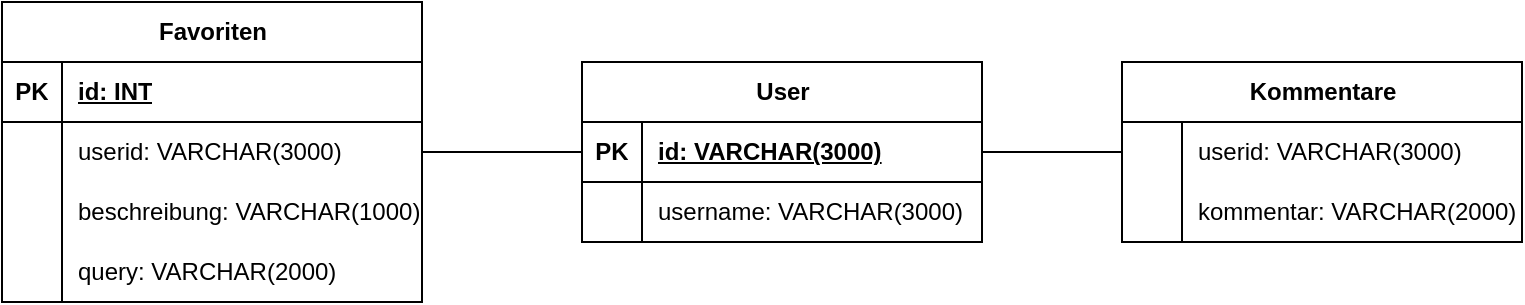 <mxfile version="21.0.6" type="github"><diagram name="Page-1" id="gmg9mkm3z9LVn6wTx0kN"><mxGraphModel dx="1064" dy="705" grid="1" gridSize="10" guides="1" tooltips="1" connect="1" arrows="1" fold="1" page="1" pageScale="1" pageWidth="850" pageHeight="1100" math="0" shadow="0"><root><mxCell id="0"/><mxCell id="1" parent="0"/><mxCell id="Ckl7I8_6Hx6lWiYjn9eP-1" value="Favoriten" style="shape=table;startSize=30;container=1;collapsible=1;childLayout=tableLayout;fixedRows=1;rowLines=0;fontStyle=1;align=center;resizeLast=1;html=1;" vertex="1" parent="1"><mxGeometry x="80" y="190" width="210" height="150" as="geometry"/></mxCell><mxCell id="Ckl7I8_6Hx6lWiYjn9eP-2" value="" style="shape=tableRow;horizontal=0;startSize=0;swimlaneHead=0;swimlaneBody=0;fillColor=none;collapsible=0;dropTarget=0;points=[[0,0.5],[1,0.5]];portConstraint=eastwest;top=0;left=0;right=0;bottom=1;" vertex="1" parent="Ckl7I8_6Hx6lWiYjn9eP-1"><mxGeometry y="30" width="210" height="30" as="geometry"/></mxCell><mxCell id="Ckl7I8_6Hx6lWiYjn9eP-3" value="PK" style="shape=partialRectangle;connectable=0;fillColor=none;top=0;left=0;bottom=0;right=0;fontStyle=1;overflow=hidden;whiteSpace=wrap;html=1;" vertex="1" parent="Ckl7I8_6Hx6lWiYjn9eP-2"><mxGeometry width="30" height="30" as="geometry"><mxRectangle width="30" height="30" as="alternateBounds"/></mxGeometry></mxCell><mxCell id="Ckl7I8_6Hx6lWiYjn9eP-4" value="id: INT" style="shape=partialRectangle;connectable=0;fillColor=none;top=0;left=0;bottom=0;right=0;align=left;spacingLeft=6;fontStyle=5;overflow=hidden;whiteSpace=wrap;html=1;" vertex="1" parent="Ckl7I8_6Hx6lWiYjn9eP-2"><mxGeometry x="30" width="180" height="30" as="geometry"><mxRectangle width="180" height="30" as="alternateBounds"/></mxGeometry></mxCell><mxCell id="Ckl7I8_6Hx6lWiYjn9eP-5" value="" style="shape=tableRow;horizontal=0;startSize=0;swimlaneHead=0;swimlaneBody=0;fillColor=none;collapsible=0;dropTarget=0;points=[[0,0.5],[1,0.5]];portConstraint=eastwest;top=0;left=0;right=0;bottom=0;" vertex="1" parent="Ckl7I8_6Hx6lWiYjn9eP-1"><mxGeometry y="60" width="210" height="30" as="geometry"/></mxCell><mxCell id="Ckl7I8_6Hx6lWiYjn9eP-6" value="" style="shape=partialRectangle;connectable=0;fillColor=none;top=0;left=0;bottom=0;right=0;editable=1;overflow=hidden;whiteSpace=wrap;html=1;" vertex="1" parent="Ckl7I8_6Hx6lWiYjn9eP-5"><mxGeometry width="30" height="30" as="geometry"><mxRectangle width="30" height="30" as="alternateBounds"/></mxGeometry></mxCell><mxCell id="Ckl7I8_6Hx6lWiYjn9eP-7" value="userid: VARCHAR(3000)" style="shape=partialRectangle;connectable=0;fillColor=none;top=0;left=0;bottom=0;right=0;align=left;spacingLeft=6;overflow=hidden;whiteSpace=wrap;html=1;" vertex="1" parent="Ckl7I8_6Hx6lWiYjn9eP-5"><mxGeometry x="30" width="180" height="30" as="geometry"><mxRectangle width="180" height="30" as="alternateBounds"/></mxGeometry></mxCell><mxCell id="Ckl7I8_6Hx6lWiYjn9eP-8" value="" style="shape=tableRow;horizontal=0;startSize=0;swimlaneHead=0;swimlaneBody=0;fillColor=none;collapsible=0;dropTarget=0;points=[[0,0.5],[1,0.5]];portConstraint=eastwest;top=0;left=0;right=0;bottom=0;" vertex="1" parent="Ckl7I8_6Hx6lWiYjn9eP-1"><mxGeometry y="90" width="210" height="30" as="geometry"/></mxCell><mxCell id="Ckl7I8_6Hx6lWiYjn9eP-9" value="" style="shape=partialRectangle;connectable=0;fillColor=none;top=0;left=0;bottom=0;right=0;editable=1;overflow=hidden;whiteSpace=wrap;html=1;" vertex="1" parent="Ckl7I8_6Hx6lWiYjn9eP-8"><mxGeometry width="30" height="30" as="geometry"><mxRectangle width="30" height="30" as="alternateBounds"/></mxGeometry></mxCell><mxCell id="Ckl7I8_6Hx6lWiYjn9eP-10" value="beschreibung: VARCHAR(1000)" style="shape=partialRectangle;connectable=0;fillColor=none;top=0;left=0;bottom=0;right=0;align=left;spacingLeft=6;overflow=hidden;whiteSpace=wrap;html=1;" vertex="1" parent="Ckl7I8_6Hx6lWiYjn9eP-8"><mxGeometry x="30" width="180" height="30" as="geometry"><mxRectangle width="180" height="30" as="alternateBounds"/></mxGeometry></mxCell><mxCell id="Ckl7I8_6Hx6lWiYjn9eP-11" value="" style="shape=tableRow;horizontal=0;startSize=0;swimlaneHead=0;swimlaneBody=0;fillColor=none;collapsible=0;dropTarget=0;points=[[0,0.5],[1,0.5]];portConstraint=eastwest;top=0;left=0;right=0;bottom=0;" vertex="1" parent="Ckl7I8_6Hx6lWiYjn9eP-1"><mxGeometry y="120" width="210" height="30" as="geometry"/></mxCell><mxCell id="Ckl7I8_6Hx6lWiYjn9eP-12" value="" style="shape=partialRectangle;connectable=0;fillColor=none;top=0;left=0;bottom=0;right=0;editable=1;overflow=hidden;whiteSpace=wrap;html=1;" vertex="1" parent="Ckl7I8_6Hx6lWiYjn9eP-11"><mxGeometry width="30" height="30" as="geometry"><mxRectangle width="30" height="30" as="alternateBounds"/></mxGeometry></mxCell><mxCell id="Ckl7I8_6Hx6lWiYjn9eP-13" value="query: VARCHAR(2000)" style="shape=partialRectangle;connectable=0;fillColor=none;top=0;left=0;bottom=0;right=0;align=left;spacingLeft=6;overflow=hidden;whiteSpace=wrap;html=1;" vertex="1" parent="Ckl7I8_6Hx6lWiYjn9eP-11"><mxGeometry x="30" width="180" height="30" as="geometry"><mxRectangle width="180" height="30" as="alternateBounds"/></mxGeometry></mxCell><mxCell id="Ckl7I8_6Hx6lWiYjn9eP-14" value="Kommentare" style="shape=table;startSize=30;container=1;collapsible=1;childLayout=tableLayout;fixedRows=1;rowLines=0;fontStyle=1;align=center;resizeLast=1;html=1;" vertex="1" parent="1"><mxGeometry x="640" y="220" width="200" height="90" as="geometry"/></mxCell><mxCell id="Ckl7I8_6Hx6lWiYjn9eP-18" value="" style="shape=tableRow;horizontal=0;startSize=0;swimlaneHead=0;swimlaneBody=0;fillColor=none;collapsible=0;dropTarget=0;points=[[0,0.5],[1,0.5]];portConstraint=eastwest;top=0;left=0;right=0;bottom=0;" vertex="1" parent="Ckl7I8_6Hx6lWiYjn9eP-14"><mxGeometry y="30" width="200" height="30" as="geometry"/></mxCell><mxCell id="Ckl7I8_6Hx6lWiYjn9eP-19" value="" style="shape=partialRectangle;connectable=0;fillColor=none;top=0;left=0;bottom=0;right=0;editable=1;overflow=hidden;whiteSpace=wrap;html=1;" vertex="1" parent="Ckl7I8_6Hx6lWiYjn9eP-18"><mxGeometry width="30" height="30" as="geometry"><mxRectangle width="30" height="30" as="alternateBounds"/></mxGeometry></mxCell><mxCell id="Ckl7I8_6Hx6lWiYjn9eP-20" value="userid: VARCHAR(3000)" style="shape=partialRectangle;connectable=0;fillColor=none;top=0;left=0;bottom=0;right=0;align=left;spacingLeft=6;overflow=hidden;whiteSpace=wrap;html=1;" vertex="1" parent="Ckl7I8_6Hx6lWiYjn9eP-18"><mxGeometry x="30" width="170" height="30" as="geometry"><mxRectangle width="170" height="30" as="alternateBounds"/></mxGeometry></mxCell><mxCell id="Ckl7I8_6Hx6lWiYjn9eP-21" value="" style="shape=tableRow;horizontal=0;startSize=0;swimlaneHead=0;swimlaneBody=0;fillColor=none;collapsible=0;dropTarget=0;points=[[0,0.5],[1,0.5]];portConstraint=eastwest;top=0;left=0;right=0;bottom=0;" vertex="1" parent="Ckl7I8_6Hx6lWiYjn9eP-14"><mxGeometry y="60" width="200" height="30" as="geometry"/></mxCell><mxCell id="Ckl7I8_6Hx6lWiYjn9eP-22" value="" style="shape=partialRectangle;connectable=0;fillColor=none;top=0;left=0;bottom=0;right=0;editable=1;overflow=hidden;whiteSpace=wrap;html=1;" vertex="1" parent="Ckl7I8_6Hx6lWiYjn9eP-21"><mxGeometry width="30" height="30" as="geometry"><mxRectangle width="30" height="30" as="alternateBounds"/></mxGeometry></mxCell><mxCell id="Ckl7I8_6Hx6lWiYjn9eP-23" value="kommentar: VARCHAR(2000)" style="shape=partialRectangle;connectable=0;fillColor=none;top=0;left=0;bottom=0;right=0;align=left;spacingLeft=6;overflow=hidden;whiteSpace=wrap;html=1;" vertex="1" parent="Ckl7I8_6Hx6lWiYjn9eP-21"><mxGeometry x="30" width="170" height="30" as="geometry"><mxRectangle width="170" height="30" as="alternateBounds"/></mxGeometry></mxCell><mxCell id="Ckl7I8_6Hx6lWiYjn9eP-27" value="User" style="shape=table;startSize=30;container=1;collapsible=1;childLayout=tableLayout;fixedRows=1;rowLines=0;fontStyle=1;align=center;resizeLast=1;html=1;" vertex="1" parent="1"><mxGeometry x="370" y="220" width="200" height="90" as="geometry"/></mxCell><mxCell id="Ckl7I8_6Hx6lWiYjn9eP-28" value="" style="shape=tableRow;horizontal=0;startSize=0;swimlaneHead=0;swimlaneBody=0;fillColor=none;collapsible=0;dropTarget=0;points=[[0,0.5],[1,0.5]];portConstraint=eastwest;top=0;left=0;right=0;bottom=1;" vertex="1" parent="Ckl7I8_6Hx6lWiYjn9eP-27"><mxGeometry y="30" width="200" height="30" as="geometry"/></mxCell><mxCell id="Ckl7I8_6Hx6lWiYjn9eP-29" value="PK" style="shape=partialRectangle;connectable=0;fillColor=none;top=0;left=0;bottom=0;right=0;fontStyle=1;overflow=hidden;whiteSpace=wrap;html=1;" vertex="1" parent="Ckl7I8_6Hx6lWiYjn9eP-28"><mxGeometry width="30" height="30" as="geometry"><mxRectangle width="30" height="30" as="alternateBounds"/></mxGeometry></mxCell><mxCell id="Ckl7I8_6Hx6lWiYjn9eP-30" value="id: VARCHAR(3000)" style="shape=partialRectangle;connectable=0;fillColor=none;top=0;left=0;bottom=0;right=0;align=left;spacingLeft=6;fontStyle=5;overflow=hidden;whiteSpace=wrap;html=1;" vertex="1" parent="Ckl7I8_6Hx6lWiYjn9eP-28"><mxGeometry x="30" width="170" height="30" as="geometry"><mxRectangle width="170" height="30" as="alternateBounds"/></mxGeometry></mxCell><mxCell id="Ckl7I8_6Hx6lWiYjn9eP-31" value="" style="shape=tableRow;horizontal=0;startSize=0;swimlaneHead=0;swimlaneBody=0;fillColor=none;collapsible=0;dropTarget=0;points=[[0,0.5],[1,0.5]];portConstraint=eastwest;top=0;left=0;right=0;bottom=0;" vertex="1" parent="Ckl7I8_6Hx6lWiYjn9eP-27"><mxGeometry y="60" width="200" height="30" as="geometry"/></mxCell><mxCell id="Ckl7I8_6Hx6lWiYjn9eP-32" value="" style="shape=partialRectangle;connectable=0;fillColor=none;top=0;left=0;bottom=0;right=0;editable=1;overflow=hidden;whiteSpace=wrap;html=1;" vertex="1" parent="Ckl7I8_6Hx6lWiYjn9eP-31"><mxGeometry width="30" height="30" as="geometry"><mxRectangle width="30" height="30" as="alternateBounds"/></mxGeometry></mxCell><mxCell id="Ckl7I8_6Hx6lWiYjn9eP-33" value="username: VARCHAR(3000)" style="shape=partialRectangle;connectable=0;fillColor=none;top=0;left=0;bottom=0;right=0;align=left;spacingLeft=6;overflow=hidden;whiteSpace=wrap;html=1;" vertex="1" parent="Ckl7I8_6Hx6lWiYjn9eP-31"><mxGeometry x="30" width="170" height="30" as="geometry"><mxRectangle width="170" height="30" as="alternateBounds"/></mxGeometry></mxCell><mxCell id="Ckl7I8_6Hx6lWiYjn9eP-54" style="edgeStyle=orthogonalEdgeStyle;rounded=0;orthogonalLoop=1;jettySize=auto;html=1;exitX=0;exitY=0.5;exitDx=0;exitDy=0;entryX=1;entryY=0.5;entryDx=0;entryDy=0;endArrow=none;endFill=0;" edge="1" parent="1" source="Ckl7I8_6Hx6lWiYjn9eP-28" target="Ckl7I8_6Hx6lWiYjn9eP-1"><mxGeometry relative="1" as="geometry"/></mxCell><mxCell id="Ckl7I8_6Hx6lWiYjn9eP-55" style="edgeStyle=orthogonalEdgeStyle;rounded=0;orthogonalLoop=1;jettySize=auto;html=1;exitX=1;exitY=0.5;exitDx=0;exitDy=0;entryX=0;entryY=0.5;entryDx=0;entryDy=0;endArrow=none;endFill=0;" edge="1" parent="1" source="Ckl7I8_6Hx6lWiYjn9eP-28" target="Ckl7I8_6Hx6lWiYjn9eP-18"><mxGeometry relative="1" as="geometry"/></mxCell></root></mxGraphModel></diagram></mxfile>